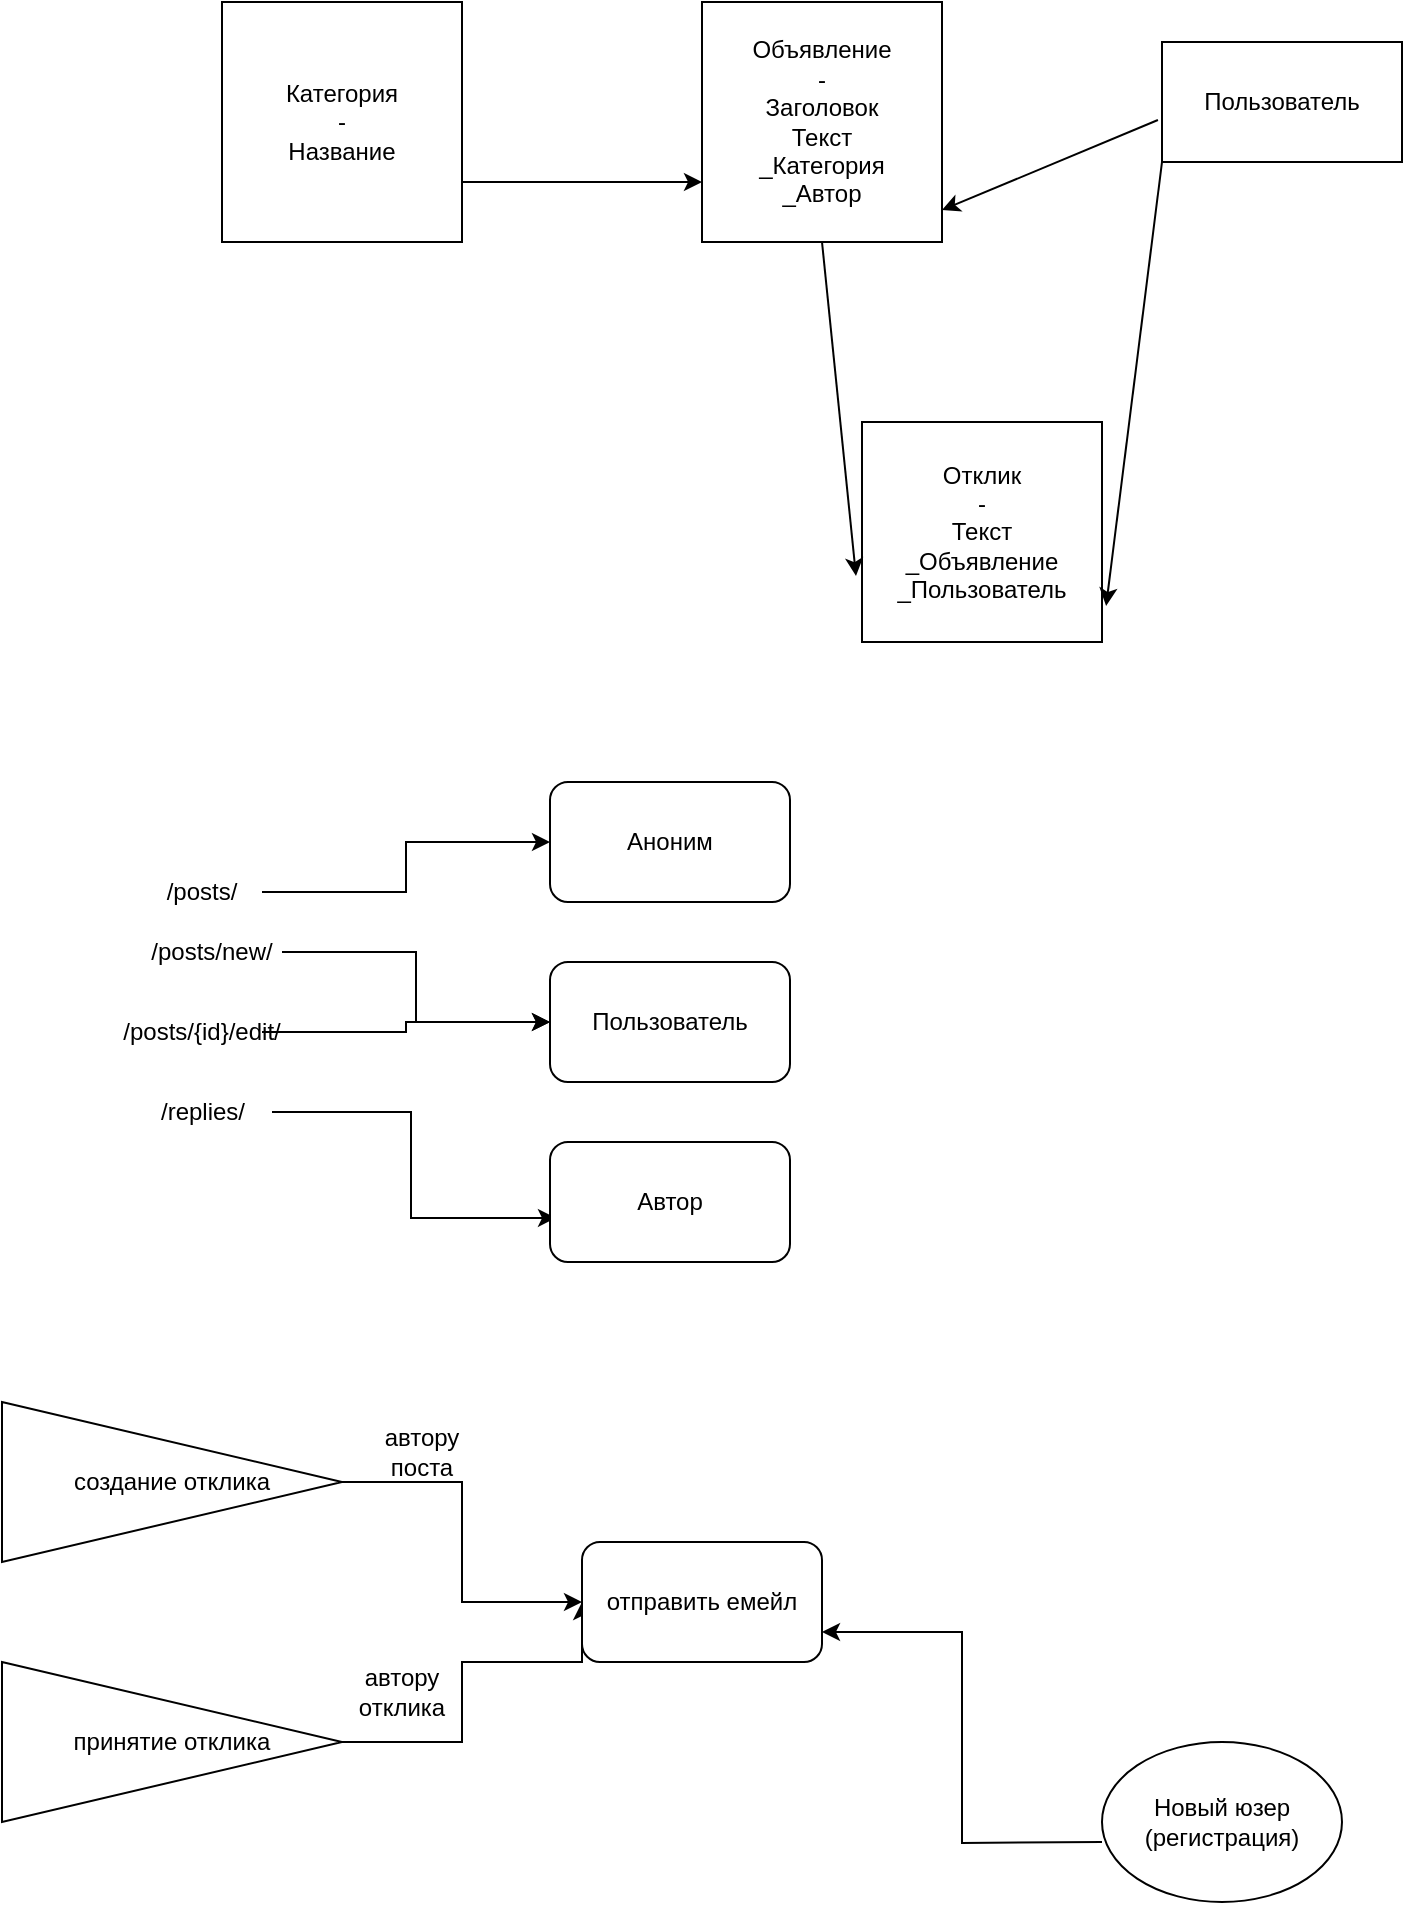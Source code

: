 <mxfile version="21.8.0" type="github">
  <diagram name="Страница — 1" id="vfKjOQXoUGshC3BoMYxM">
    <mxGraphModel dx="1434" dy="790" grid="1" gridSize="10" guides="1" tooltips="1" connect="1" arrows="1" fold="1" page="1" pageScale="1" pageWidth="827" pageHeight="1169" math="0" shadow="0">
      <root>
        <mxCell id="0" />
        <mxCell id="1" parent="0" />
        <mxCell id="4qAACkoiJAU7j9dFH4ub-1" value="Категория&lt;br&gt;-&lt;br&gt;Название" style="rounded=0;whiteSpace=wrap;html=1;" parent="1" vertex="1">
          <mxGeometry x="130" y="110" width="120" height="120" as="geometry" />
        </mxCell>
        <mxCell id="4qAACkoiJAU7j9dFH4ub-2" value="Объявление&lt;br&gt;-&lt;br&gt;Заголовок&lt;br&gt;Текст&lt;br&gt;_Категория&lt;br&gt;_Автор" style="rounded=0;whiteSpace=wrap;html=1;" parent="1" vertex="1">
          <mxGeometry x="370" y="110" width="120" height="120" as="geometry" />
        </mxCell>
        <mxCell id="4qAACkoiJAU7j9dFH4ub-3" value="" style="endArrow=classic;html=1;rounded=0;exitX=1;exitY=0.75;exitDx=0;exitDy=0;entryX=0;entryY=0.75;entryDx=0;entryDy=0;" parent="1" source="4qAACkoiJAU7j9dFH4ub-1" target="4qAACkoiJAU7j9dFH4ub-2" edge="1">
          <mxGeometry width="50" height="50" relative="1" as="geometry">
            <mxPoint x="390" y="430" as="sourcePoint" />
            <mxPoint x="440" y="380" as="targetPoint" />
          </mxGeometry>
        </mxCell>
        <mxCell id="4qAACkoiJAU7j9dFH4ub-4" value="Пользователь" style="rounded=0;whiteSpace=wrap;html=1;" parent="1" vertex="1">
          <mxGeometry x="600" y="130" width="120" height="60" as="geometry" />
        </mxCell>
        <mxCell id="4qAACkoiJAU7j9dFH4ub-5" value="" style="endArrow=classic;html=1;rounded=0;exitX=-0.017;exitY=0.65;exitDx=0;exitDy=0;exitPerimeter=0;entryX=1;entryY=0.867;entryDx=0;entryDy=0;entryPerimeter=0;" parent="1" source="4qAACkoiJAU7j9dFH4ub-4" target="4qAACkoiJAU7j9dFH4ub-2" edge="1">
          <mxGeometry width="50" height="50" relative="1" as="geometry">
            <mxPoint x="390" y="430" as="sourcePoint" />
            <mxPoint x="440" y="380" as="targetPoint" />
          </mxGeometry>
        </mxCell>
        <mxCell id="4qAACkoiJAU7j9dFH4ub-6" value="Отклик&lt;br&gt;-&lt;br&gt;Текст&lt;br&gt;_Объявление&lt;br&gt;_Пользователь" style="rounded=0;whiteSpace=wrap;html=1;" parent="1" vertex="1">
          <mxGeometry x="450" y="320" width="120" height="110" as="geometry" />
        </mxCell>
        <mxCell id="4qAACkoiJAU7j9dFH4ub-7" value="" style="endArrow=classic;html=1;rounded=0;exitX=0;exitY=1;exitDx=0;exitDy=0;entryX=1.017;entryY=0.836;entryDx=0;entryDy=0;entryPerimeter=0;" parent="1" source="4qAACkoiJAU7j9dFH4ub-4" target="4qAACkoiJAU7j9dFH4ub-6" edge="1">
          <mxGeometry width="50" height="50" relative="1" as="geometry">
            <mxPoint x="390" y="430" as="sourcePoint" />
            <mxPoint x="440" y="380" as="targetPoint" />
          </mxGeometry>
        </mxCell>
        <mxCell id="4qAACkoiJAU7j9dFH4ub-8" value="" style="endArrow=classic;html=1;rounded=0;exitX=0.5;exitY=1;exitDx=0;exitDy=0;entryX=-0.025;entryY=0.7;entryDx=0;entryDy=0;entryPerimeter=0;" parent="1" source="4qAACkoiJAU7j9dFH4ub-2" target="4qAACkoiJAU7j9dFH4ub-6" edge="1">
          <mxGeometry width="50" height="50" relative="1" as="geometry">
            <mxPoint x="390" y="430" as="sourcePoint" />
            <mxPoint x="440" y="380" as="targetPoint" />
          </mxGeometry>
        </mxCell>
        <mxCell id="CneesRJP_i-3Xoq1E1wG-9" style="edgeStyle=orthogonalEdgeStyle;rounded=0;orthogonalLoop=1;jettySize=auto;html=1;entryX=0;entryY=0.5;entryDx=0;entryDy=0;" parent="1" source="4qAACkoiJAU7j9dFH4ub-9" target="CneesRJP_i-3Xoq1E1wG-5" edge="1">
          <mxGeometry relative="1" as="geometry" />
        </mxCell>
        <mxCell id="4qAACkoiJAU7j9dFH4ub-9" value="/posts/" style="text;html=1;strokeColor=none;fillColor=none;align=center;verticalAlign=middle;whiteSpace=wrap;rounded=0;" parent="1" vertex="1">
          <mxGeometry x="90" y="540" width="60" height="30" as="geometry" />
        </mxCell>
        <mxCell id="CneesRJP_i-3Xoq1E1wG-12" style="edgeStyle=orthogonalEdgeStyle;rounded=0;orthogonalLoop=1;jettySize=auto;html=1;entryX=0.025;entryY=0.633;entryDx=0;entryDy=0;entryPerimeter=0;" parent="1" source="CneesRJP_i-3Xoq1E1wG-2" target="CneesRJP_i-3Xoq1E1wG-7" edge="1">
          <mxGeometry relative="1" as="geometry" />
        </mxCell>
        <mxCell id="CneesRJP_i-3Xoq1E1wG-2" value="/replies/" style="text;html=1;align=center;verticalAlign=middle;resizable=0;points=[];autosize=1;strokeColor=none;fillColor=none;" parent="1" vertex="1">
          <mxGeometry x="85" y="650" width="70" height="30" as="geometry" />
        </mxCell>
        <mxCell id="CneesRJP_i-3Xoq1E1wG-10" style="edgeStyle=orthogonalEdgeStyle;rounded=0;orthogonalLoop=1;jettySize=auto;html=1;entryX=0;entryY=0.5;entryDx=0;entryDy=0;" parent="1" source="CneesRJP_i-3Xoq1E1wG-3" target="CneesRJP_i-3Xoq1E1wG-6" edge="1">
          <mxGeometry relative="1" as="geometry" />
        </mxCell>
        <mxCell id="CneesRJP_i-3Xoq1E1wG-3" value="/posts/new/" style="text;html=1;strokeColor=none;fillColor=none;align=center;verticalAlign=middle;whiteSpace=wrap;rounded=0;" parent="1" vertex="1">
          <mxGeometry x="90" y="570" width="70" height="30" as="geometry" />
        </mxCell>
        <mxCell id="CneesRJP_i-3Xoq1E1wG-11" style="edgeStyle=orthogonalEdgeStyle;rounded=0;orthogonalLoop=1;jettySize=auto;html=1;entryX=0;entryY=0.5;entryDx=0;entryDy=0;" parent="1" source="CneesRJP_i-3Xoq1E1wG-4" target="CneesRJP_i-3Xoq1E1wG-6" edge="1">
          <mxGeometry relative="1" as="geometry" />
        </mxCell>
        <mxCell id="CneesRJP_i-3Xoq1E1wG-4" value="/posts/{id}/edit/" style="text;html=1;strokeColor=none;fillColor=none;align=center;verticalAlign=middle;whiteSpace=wrap;rounded=0;" parent="1" vertex="1">
          <mxGeometry x="90" y="610" width="60" height="30" as="geometry" />
        </mxCell>
        <mxCell id="CneesRJP_i-3Xoq1E1wG-5" value="Аноним" style="rounded=1;whiteSpace=wrap;html=1;" parent="1" vertex="1">
          <mxGeometry x="294" y="500" width="120" height="60" as="geometry" />
        </mxCell>
        <mxCell id="CneesRJP_i-3Xoq1E1wG-6" value="Пользователь" style="rounded=1;whiteSpace=wrap;html=1;" parent="1" vertex="1">
          <mxGeometry x="294" y="590" width="120" height="60" as="geometry" />
        </mxCell>
        <mxCell id="CneesRJP_i-3Xoq1E1wG-7" value="Автор" style="rounded=1;whiteSpace=wrap;html=1;" parent="1" vertex="1">
          <mxGeometry x="294" y="680" width="120" height="60" as="geometry" />
        </mxCell>
        <mxCell id="t0t8szgURQcq8aZi1ij--10" style="edgeStyle=orthogonalEdgeStyle;rounded=0;orthogonalLoop=1;jettySize=auto;html=1;entryX=0;entryY=0.5;entryDx=0;entryDy=0;" edge="1" parent="1" source="t0t8szgURQcq8aZi1ij--1" target="t0t8szgURQcq8aZi1ij--3">
          <mxGeometry relative="1" as="geometry" />
        </mxCell>
        <mxCell id="t0t8szgURQcq8aZi1ij--1" value="создание отклика" style="triangle;whiteSpace=wrap;html=1;" vertex="1" parent="1">
          <mxGeometry x="20" y="810" width="170" height="80" as="geometry" />
        </mxCell>
        <mxCell id="t0t8szgURQcq8aZi1ij--11" style="edgeStyle=orthogonalEdgeStyle;rounded=0;orthogonalLoop=1;jettySize=auto;html=1;entryX=0;entryY=0.5;entryDx=0;entryDy=0;" edge="1" parent="1" source="t0t8szgURQcq8aZi1ij--2" target="t0t8szgURQcq8aZi1ij--3">
          <mxGeometry relative="1" as="geometry">
            <Array as="points">
              <mxPoint x="250" y="980" />
              <mxPoint x="250" y="940" />
              <mxPoint x="310" y="940" />
            </Array>
          </mxGeometry>
        </mxCell>
        <mxCell id="t0t8szgURQcq8aZi1ij--2" value="принятие отклика" style="triangle;whiteSpace=wrap;html=1;" vertex="1" parent="1">
          <mxGeometry x="20" y="940" width="170" height="80" as="geometry" />
        </mxCell>
        <mxCell id="t0t8szgURQcq8aZi1ij--3" value="отправить емейл" style="rounded=1;whiteSpace=wrap;html=1;" vertex="1" parent="1">
          <mxGeometry x="310" y="880" width="120" height="60" as="geometry" />
        </mxCell>
        <mxCell id="t0t8szgURQcq8aZi1ij--5" style="edgeStyle=orthogonalEdgeStyle;rounded=0;orthogonalLoop=1;jettySize=auto;html=1;entryX=1;entryY=0.75;entryDx=0;entryDy=0;" edge="1" parent="1" target="t0t8szgURQcq8aZi1ij--3">
          <mxGeometry relative="1" as="geometry">
            <mxPoint x="570" y="1030" as="sourcePoint" />
          </mxGeometry>
        </mxCell>
        <mxCell id="t0t8szgURQcq8aZi1ij--8" value="" style="ellipse;whiteSpace=wrap;html=1;" vertex="1" parent="1">
          <mxGeometry x="570" y="980" width="120" height="80" as="geometry" />
        </mxCell>
        <mxCell id="t0t8szgURQcq8aZi1ij--9" value="Новый юзер (регистрация)" style="text;html=1;strokeColor=none;fillColor=none;align=center;verticalAlign=middle;whiteSpace=wrap;rounded=0;" vertex="1" parent="1">
          <mxGeometry x="600" y="1005" width="60" height="30" as="geometry" />
        </mxCell>
        <mxCell id="t0t8szgURQcq8aZi1ij--12" value="автору поста" style="text;html=1;strokeColor=none;fillColor=none;align=center;verticalAlign=middle;whiteSpace=wrap;rounded=0;" vertex="1" parent="1">
          <mxGeometry x="200" y="820" width="60" height="30" as="geometry" />
        </mxCell>
        <mxCell id="t0t8szgURQcq8aZi1ij--13" value="автору отклика" style="text;html=1;strokeColor=none;fillColor=none;align=center;verticalAlign=middle;whiteSpace=wrap;rounded=0;" vertex="1" parent="1">
          <mxGeometry x="190" y="940" width="60" height="30" as="geometry" />
        </mxCell>
      </root>
    </mxGraphModel>
  </diagram>
</mxfile>

